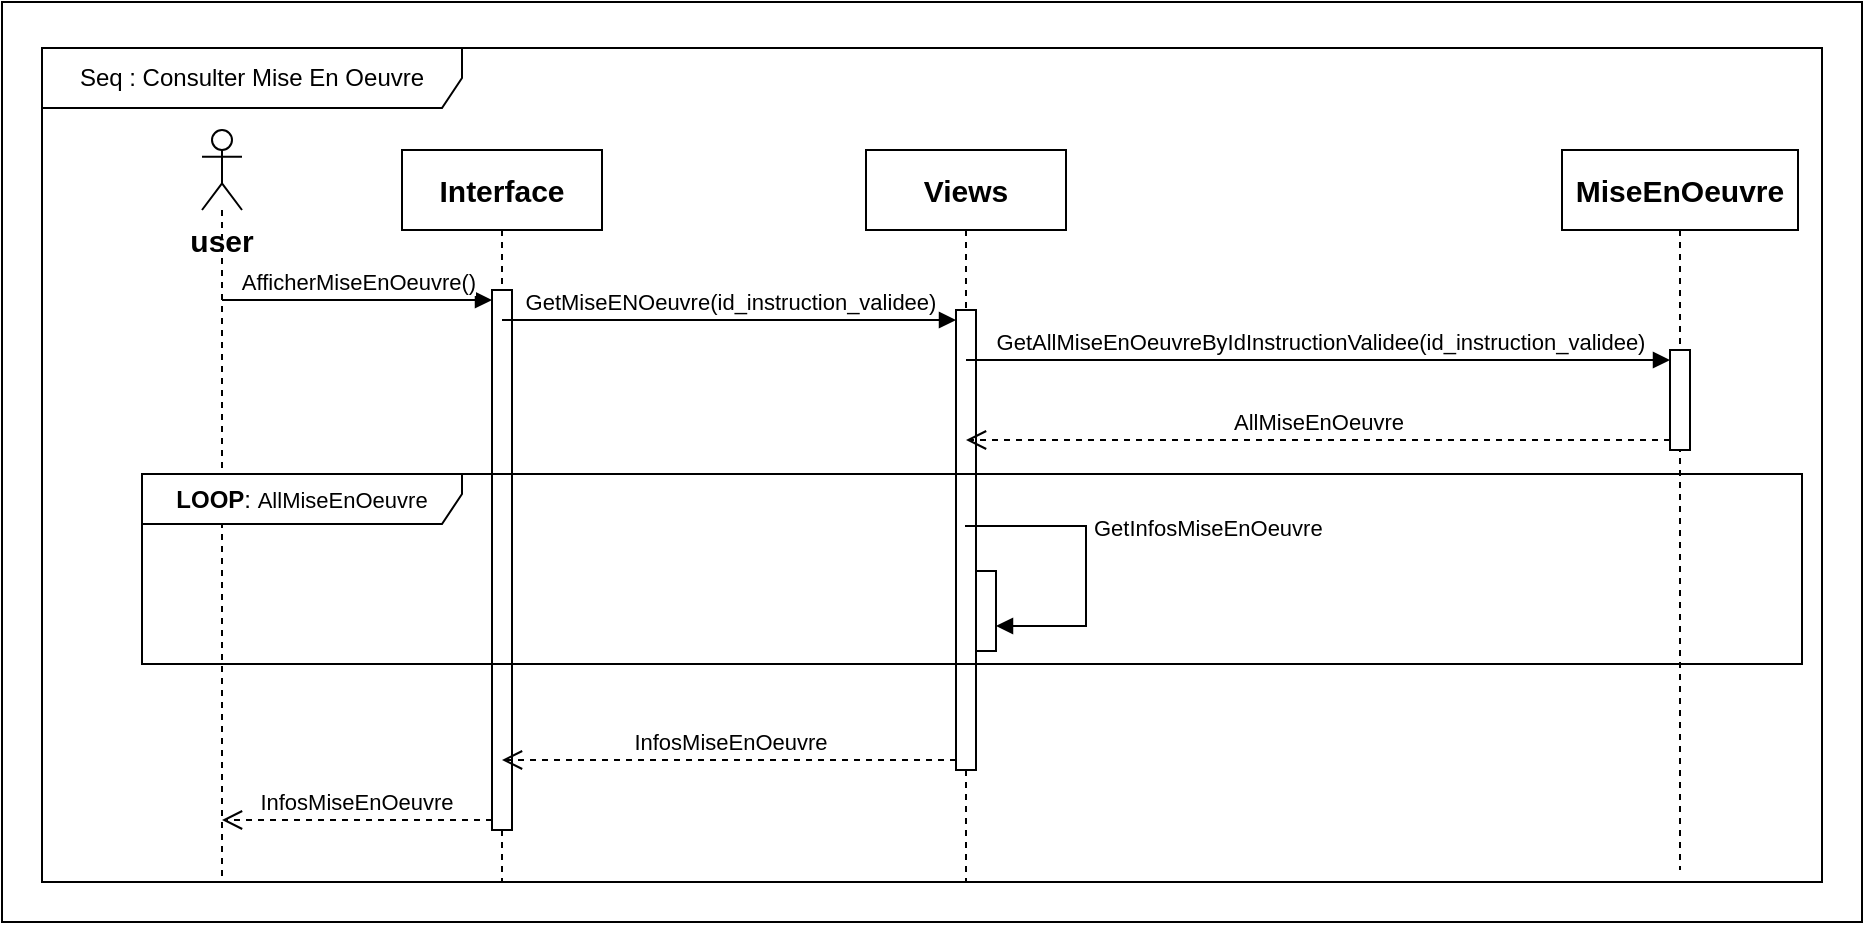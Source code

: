 <mxfile version="24.8.1">
  <diagram name="Page-1" id="2YBvvXClWsGukQMizWep">
    <mxGraphModel dx="607" dy="340" grid="1" gridSize="10" guides="1" tooltips="1" connect="1" arrows="1" fold="1" page="1" pageScale="1" pageWidth="2339" pageHeight="3300" math="0" shadow="0">
      <root>
        <mxCell id="0" />
        <mxCell id="1" parent="0" />
        <mxCell id="lpj2yMmAfLI2rtStVb46-26" value="" style="rounded=0;whiteSpace=wrap;html=1;" vertex="1" parent="1">
          <mxGeometry x="70" y="100" width="930" height="460" as="geometry" />
        </mxCell>
        <mxCell id="lpj2yMmAfLI2rtStVb46-27" value="" style="shape=umlLifeline;perimeter=lifelinePerimeter;whiteSpace=wrap;html=1;container=1;dropTarget=0;collapsible=0;recursiveResize=0;outlineConnect=0;portConstraint=eastwest;newEdgeStyle={&quot;curved&quot;:0,&quot;rounded&quot;:0};participant=umlActor;" vertex="1" parent="1">
          <mxGeometry x="170" y="164" width="20" height="376" as="geometry" />
        </mxCell>
        <mxCell id="lpj2yMmAfLI2rtStVb46-28" value="&lt;b&gt;&lt;font style=&quot;font-size: 15px;&quot;&gt;Interface&lt;/font&gt;&lt;/b&gt;" style="shape=umlLifeline;perimeter=lifelinePerimeter;whiteSpace=wrap;html=1;container=1;dropTarget=0;collapsible=0;recursiveResize=0;outlineConnect=0;portConstraint=eastwest;newEdgeStyle={&quot;curved&quot;:0,&quot;rounded&quot;:0};" vertex="1" parent="1">
          <mxGeometry x="270" y="174" width="100" height="366" as="geometry" />
        </mxCell>
        <mxCell id="lpj2yMmAfLI2rtStVb46-29" value="" style="html=1;points=[[0,0,0,0,5],[0,1,0,0,-5],[1,0,0,0,5],[1,1,0,0,-5]];perimeter=orthogonalPerimeter;outlineConnect=0;targetShapes=umlLifeline;portConstraint=eastwest;newEdgeStyle={&quot;curved&quot;:0,&quot;rounded&quot;:0};" vertex="1" parent="lpj2yMmAfLI2rtStVb46-28">
          <mxGeometry x="45" y="70" width="10" height="270" as="geometry" />
        </mxCell>
        <mxCell id="lpj2yMmAfLI2rtStVb46-30" value="&lt;b&gt;&lt;font style=&quot;font-size: 15px;&quot;&gt;Views&lt;/font&gt;&lt;/b&gt;" style="shape=umlLifeline;perimeter=lifelinePerimeter;whiteSpace=wrap;html=1;container=1;dropTarget=0;collapsible=0;recursiveResize=0;outlineConnect=0;portConstraint=eastwest;newEdgeStyle={&quot;curved&quot;:0,&quot;rounded&quot;:0};" vertex="1" parent="1">
          <mxGeometry x="502" y="174" width="100" height="366" as="geometry" />
        </mxCell>
        <mxCell id="lpj2yMmAfLI2rtStVb46-31" value="" style="html=1;points=[[0,0,0,0,5],[0,1,0,0,-5],[1,0,0,0,5],[1,1,0,0,-5]];perimeter=orthogonalPerimeter;outlineConnect=0;targetShapes=umlLifeline;portConstraint=eastwest;newEdgeStyle={&quot;curved&quot;:0,&quot;rounded&quot;:0};" vertex="1" parent="lpj2yMmAfLI2rtStVb46-30">
          <mxGeometry x="45" y="80" width="10" height="230" as="geometry" />
        </mxCell>
        <mxCell id="lpj2yMmAfLI2rtStVb46-32" value="&lt;b&gt;&lt;font style=&quot;font-size: 15px;&quot;&gt;MiseEnOeuvre&lt;/font&gt;&lt;/b&gt;" style="shape=umlLifeline;perimeter=lifelinePerimeter;whiteSpace=wrap;html=1;container=1;dropTarget=0;collapsible=0;recursiveResize=0;outlineConnect=0;portConstraint=eastwest;newEdgeStyle={&quot;curved&quot;:0,&quot;rounded&quot;:0};" vertex="1" parent="1">
          <mxGeometry x="850" y="174" width="118" height="360" as="geometry" />
        </mxCell>
        <mxCell id="lpj2yMmAfLI2rtStVb46-33" value="" style="html=1;points=[[0,0,0,0,5],[0,1,0,0,-5],[1,0,0,0,5],[1,1,0,0,-5]];perimeter=orthogonalPerimeter;outlineConnect=0;targetShapes=umlLifeline;portConstraint=eastwest;newEdgeStyle={&quot;curved&quot;:0,&quot;rounded&quot;:0};" vertex="1" parent="lpj2yMmAfLI2rtStVb46-32">
          <mxGeometry x="54" y="100" width="10" height="50" as="geometry" />
        </mxCell>
        <mxCell id="lpj2yMmAfLI2rtStVb46-34" value="AfficherMiseEnOeuvre()" style="html=1;verticalAlign=bottom;endArrow=block;curved=0;rounded=0;entryX=0;entryY=0;entryDx=0;entryDy=5;entryPerimeter=0;" edge="1" parent="1" source="lpj2yMmAfLI2rtStVb46-27" target="lpj2yMmAfLI2rtStVb46-29">
          <mxGeometry relative="1" as="geometry">
            <mxPoint x="170" y="251" as="sourcePoint" />
            <mxPoint x="320" y="251" as="targetPoint" />
            <Array as="points" />
            <mxPoint as="offset" />
          </mxGeometry>
        </mxCell>
        <mxCell id="lpj2yMmAfLI2rtStVb46-35" value="&lt;span style=&quot;text-align: left;&quot;&gt;InfosMiseEnOeuvre&lt;/span&gt;" style="html=1;verticalAlign=bottom;endArrow=open;dashed=1;endSize=8;curved=0;rounded=0;exitX=0;exitY=1;exitDx=0;exitDy=-5;" edge="1" parent="1" source="lpj2yMmAfLI2rtStVb46-29" target="lpj2yMmAfLI2rtStVb46-27">
          <mxGeometry x="0.004" relative="1" as="geometry">
            <mxPoint x="332" y="349" as="targetPoint" />
            <mxPoint as="offset" />
          </mxGeometry>
        </mxCell>
        <mxCell id="lpj2yMmAfLI2rtStVb46-36" value="GetMiseENOeuvre(id_instruction_validee)" style="html=1;verticalAlign=bottom;endArrow=block;curved=0;rounded=0;entryX=0;entryY=0;entryDx=0;entryDy=5;" edge="1" parent="1" source="lpj2yMmAfLI2rtStVb46-28" target="lpj2yMmAfLI2rtStVb46-31">
          <mxGeometry relative="1" as="geometry">
            <mxPoint x="446" y="274" as="sourcePoint" />
          </mxGeometry>
        </mxCell>
        <mxCell id="lpj2yMmAfLI2rtStVb46-37" value="GetAllMiseEnOeuvreByIdInstructionValidee(id_instruction_validee)" style="html=1;verticalAlign=bottom;endArrow=block;curved=0;rounded=0;entryX=0;entryY=0;entryDx=0;entryDy=5;" edge="1" parent="1" source="lpj2yMmAfLI2rtStVb46-30" target="lpj2yMmAfLI2rtStVb46-33">
          <mxGeometry x="0.003" relative="1" as="geometry">
            <mxPoint x="672" y="279" as="sourcePoint" />
            <mxPoint as="offset" />
          </mxGeometry>
        </mxCell>
        <mxCell id="lpj2yMmAfLI2rtStVb46-38" value="AllMiseEnOeuvre" style="html=1;verticalAlign=bottom;endArrow=open;dashed=1;endSize=8;curved=0;rounded=0;exitX=0;exitY=1;exitDx=0;exitDy=-5;" edge="1" parent="1" source="lpj2yMmAfLI2rtStVb46-33" target="lpj2yMmAfLI2rtStVb46-30">
          <mxGeometry x="0.003" relative="1" as="geometry">
            <mxPoint x="672" y="349" as="targetPoint" />
            <mxPoint as="offset" />
          </mxGeometry>
        </mxCell>
        <mxCell id="lpj2yMmAfLI2rtStVb46-40" value="&lt;b&gt;LOOP&lt;/b&gt;:&amp;nbsp;&lt;span style=&quot;font-size: 11px; text-wrap-mode: nowrap; background-color: rgb(255, 255, 255);&quot;&gt;AllMiseEnOeuvre&lt;/span&gt;" style="shape=umlFrame;whiteSpace=wrap;html=1;pointerEvents=0;recursiveResize=0;container=1;collapsible=0;width=160;height=25;" vertex="1" parent="1">
          <mxGeometry x="140" y="336" width="830" height="95" as="geometry" />
        </mxCell>
        <mxCell id="lpj2yMmAfLI2rtStVb46-41" value="" style="html=1;points=[[0,0,0,0,5],[0,1,0,0,-5],[1,0,0,0,5],[1,1,0,0,-5]];perimeter=orthogonalPerimeter;outlineConnect=0;targetShapes=umlLifeline;portConstraint=eastwest;newEdgeStyle={&quot;curved&quot;:0,&quot;rounded&quot;:0};" vertex="1" parent="lpj2yMmAfLI2rtStVb46-40">
          <mxGeometry x="417" y="48.5" width="10" height="40" as="geometry" />
        </mxCell>
        <mxCell id="lpj2yMmAfLI2rtStVb46-42" value="GetInfosMiseEnOeuvre" style="html=1;align=left;spacingLeft=2;endArrow=block;rounded=0;edgeStyle=orthogonalEdgeStyle;curved=0;rounded=0;" edge="1" parent="1" target="lpj2yMmAfLI2rtStVb46-41">
          <mxGeometry x="-0.231" relative="1" as="geometry">
            <mxPoint x="551.5" y="362" as="sourcePoint" />
            <Array as="points">
              <mxPoint x="612" y="362" />
              <mxPoint x="612" y="412" />
            </Array>
            <mxPoint y="1" as="offset" />
          </mxGeometry>
        </mxCell>
        <mxCell id="lpj2yMmAfLI2rtStVb46-43" value="&lt;span style=&quot;text-align: left;&quot;&gt;InfosMiseEnOeuvre&lt;/span&gt;" style="html=1;verticalAlign=bottom;endArrow=open;dashed=1;endSize=8;curved=0;rounded=0;exitX=0;exitY=1;exitDx=0;exitDy=-5;exitPerimeter=0;" edge="1" parent="1" source="lpj2yMmAfLI2rtStVb46-31" target="lpj2yMmAfLI2rtStVb46-28">
          <mxGeometry relative="1" as="geometry">
            <mxPoint x="521" y="704" as="sourcePoint" />
            <mxPoint x="441" y="704" as="targetPoint" />
          </mxGeometry>
        </mxCell>
        <mxCell id="lpj2yMmAfLI2rtStVb46-44" value="Seq : Consulter Mise En Oeuvre" style="shape=umlFrame;whiteSpace=wrap;html=1;pointerEvents=0;width=210;height=30;" vertex="1" parent="1">
          <mxGeometry x="90" y="123" width="890" height="417" as="geometry" />
        </mxCell>
        <mxCell id="lpj2yMmAfLI2rtStVb46-45" value="&lt;b&gt;&lt;font style=&quot;font-size: 15px;&quot;&gt;user&lt;/font&gt;&lt;/b&gt;" style="text;html=1;align=center;verticalAlign=middle;whiteSpace=wrap;rounded=0;" vertex="1" parent="1">
          <mxGeometry x="150" y="204" width="60" height="30" as="geometry" />
        </mxCell>
      </root>
    </mxGraphModel>
  </diagram>
</mxfile>

